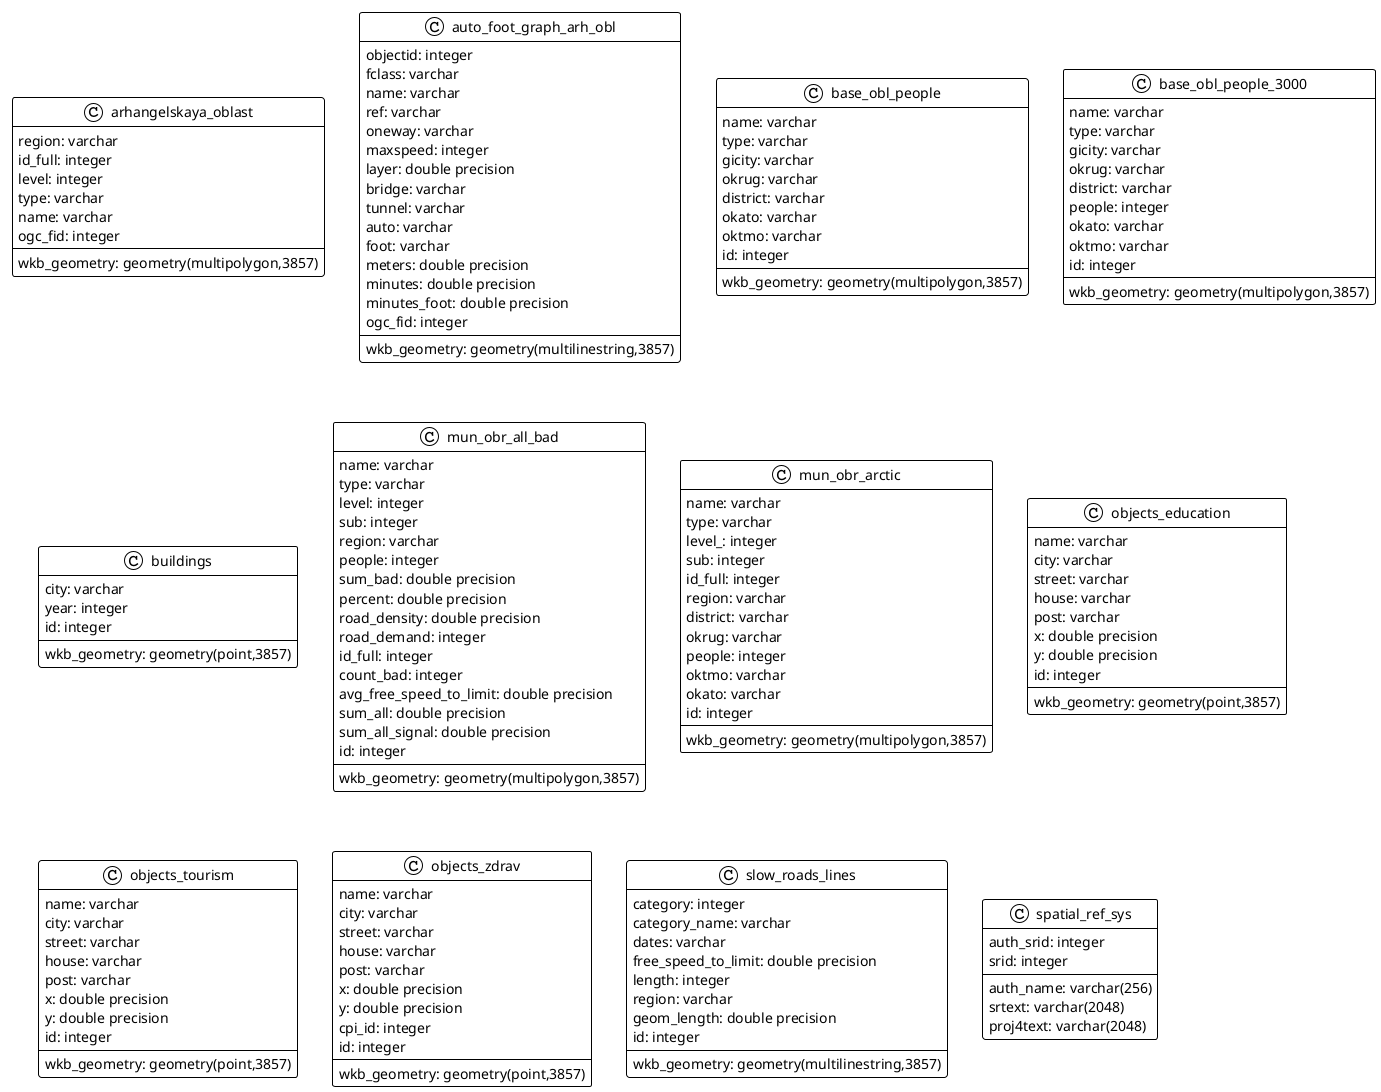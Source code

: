 @startuml database
!theme plain
top to bottom direction
skinparam linetype ortho

class arhangelskaya_oblast {
   region: varchar
   id_full: integer
   level: integer
   type: varchar
   name: varchar
   wkb_geometry: geometry(multipolygon,3857)
   ogc_fid: integer
}
class auto_foot_graph_arh_obl {
   objectid: integer
   fclass: varchar
   name: varchar
   ref: varchar
   oneway: varchar
   maxspeed: integer
   layer: double precision
   bridge: varchar
   tunnel: varchar
   auto: varchar
   foot: varchar
   meters: double precision
   minutes: double precision
   minutes_foot: double precision
   wkb_geometry: geometry(multilinestring,3857)
   ogc_fid: integer
}
class base_obl_people {
   name: varchar
   type: varchar
   gicity: varchar
   okrug: varchar
   district: varchar
   okato: varchar
   oktmo: varchar
   wkb_geometry: geometry(multipolygon,3857)
   id: integer
}
class base_obl_people_3000 {
   name: varchar
   type: varchar
   gicity: varchar
   okrug: varchar
   district: varchar
   people: integer
   okato: varchar
   oktmo: varchar
   wkb_geometry: geometry(multipolygon,3857)
   id: integer
}
class buildings {
   city: varchar
   year: integer
   wkb_geometry: geometry(point,3857)
   id: integer
}
class mun_obr_all_bad {
   name: varchar
   type: varchar
   level: integer
   sub: integer
   region: varchar
   people: integer
   sum_bad: double precision
   percent: double precision
   road_density: double precision
   road_demand: integer
   id_full: integer
   count_bad: integer
   avg_free_speed_to_limit: double precision
   sum_all: double precision
   sum_all_signal: double precision
   wkb_geometry: geometry(multipolygon,3857)
   id: integer
}
class mun_obr_arctic {
   name: varchar
   type: varchar
   level_: integer
   sub: integer
   id_full: integer
   region: varchar
   district: varchar
   okrug: varchar
   people: integer
   oktmo: varchar
   okato: varchar
   wkb_geometry: geometry(multipolygon,3857)
   id: integer
}
class objects_education {
   name: varchar
   city: varchar
   street: varchar
   house: varchar
   post: varchar
   x: double precision
   y: double precision
   wkb_geometry: geometry(point,3857)
   id: integer
}
class objects_tourism {
   name: varchar
   city: varchar
   street: varchar
   house: varchar
   post: varchar
   x: double precision
   y: double precision
   wkb_geometry: geometry(point,3857)
   id: integer
}
class objects_zdrav {
   name: varchar
   city: varchar
   street: varchar
   house: varchar
   post: varchar
   x: double precision
   y: double precision
   cpi_id: integer
   wkb_geometry: geometry(point,3857)
   id: integer
}
class slow_roads_lines {
   category: integer
   category_name: varchar
   dates: varchar
   free_speed_to_limit: double precision
   length: integer
   region: varchar
   geom_length: double precision
   wkb_geometry: geometry(multilinestring,3857)
   id: integer
}
class spatial_ref_sys {
   auth_name: varchar(256)
   auth_srid: integer
   srtext: varchar(2048)
   proj4text: varchar(2048)
   srid: integer
}
@enduml